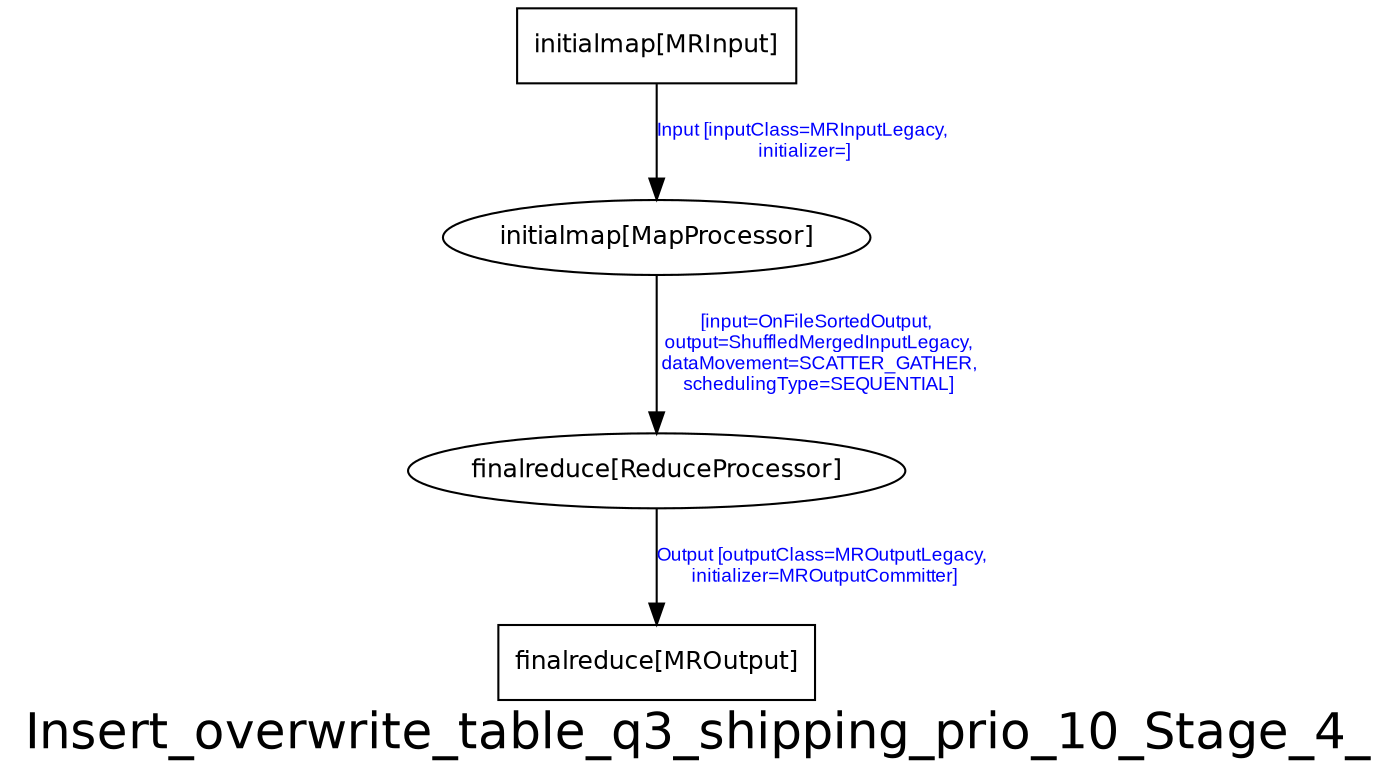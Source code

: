 digraph Insert_overwrite_table_q3_shipping_prio_10_Stage_4_ {
graph [ label="Insert_overwrite_table_q3_shipping_prio_10_Stage_4_", fontsize=24, fontname=Helvetica];
node [fontsize=12, fontname=Helvetica];
edge [fontsize=9, fontcolor=blue, fontname=Arial];
"Insert_overwrite_table_q3_shipping_prio_10_Stage_4_.initialmap_MRInput" [ label = "initialmap[MRInput]", shape = "box" ];
"Insert_overwrite_table_q3_shipping_prio_10_Stage_4_.initialmap_MRInput" -> "Insert_overwrite_table_q3_shipping_prio_10_Stage_4_.initialmap" [ label = "Input [inputClass=MRInputLegacy,\n initializer=]" ];
"Insert_overwrite_table_q3_shipping_prio_10_Stage_4_.finalreduce" [ label = "finalreduce[ReduceProcessor]" ];
"Insert_overwrite_table_q3_shipping_prio_10_Stage_4_.finalreduce" -> "Insert_overwrite_table_q3_shipping_prio_10_Stage_4_.finalreduce_MROutput" [ label = "Output [outputClass=MROutputLegacy,\n initializer=MROutputCommitter]" ];
"Insert_overwrite_table_q3_shipping_prio_10_Stage_4_.finalreduce_MROutput" [ label = "finalreduce[MROutput]", shape = "box" ];
"Insert_overwrite_table_q3_shipping_prio_10_Stage_4_.initialmap" [ label = "initialmap[MapProcessor]" ];
"Insert_overwrite_table_q3_shipping_prio_10_Stage_4_.initialmap" -> "Insert_overwrite_table_q3_shipping_prio_10_Stage_4_.finalreduce" [ label = "[input=OnFileSortedOutput,\n output=ShuffledMergedInputLegacy,\n dataMovement=SCATTER_GATHER,\n schedulingType=SEQUENTIAL]" ];
}